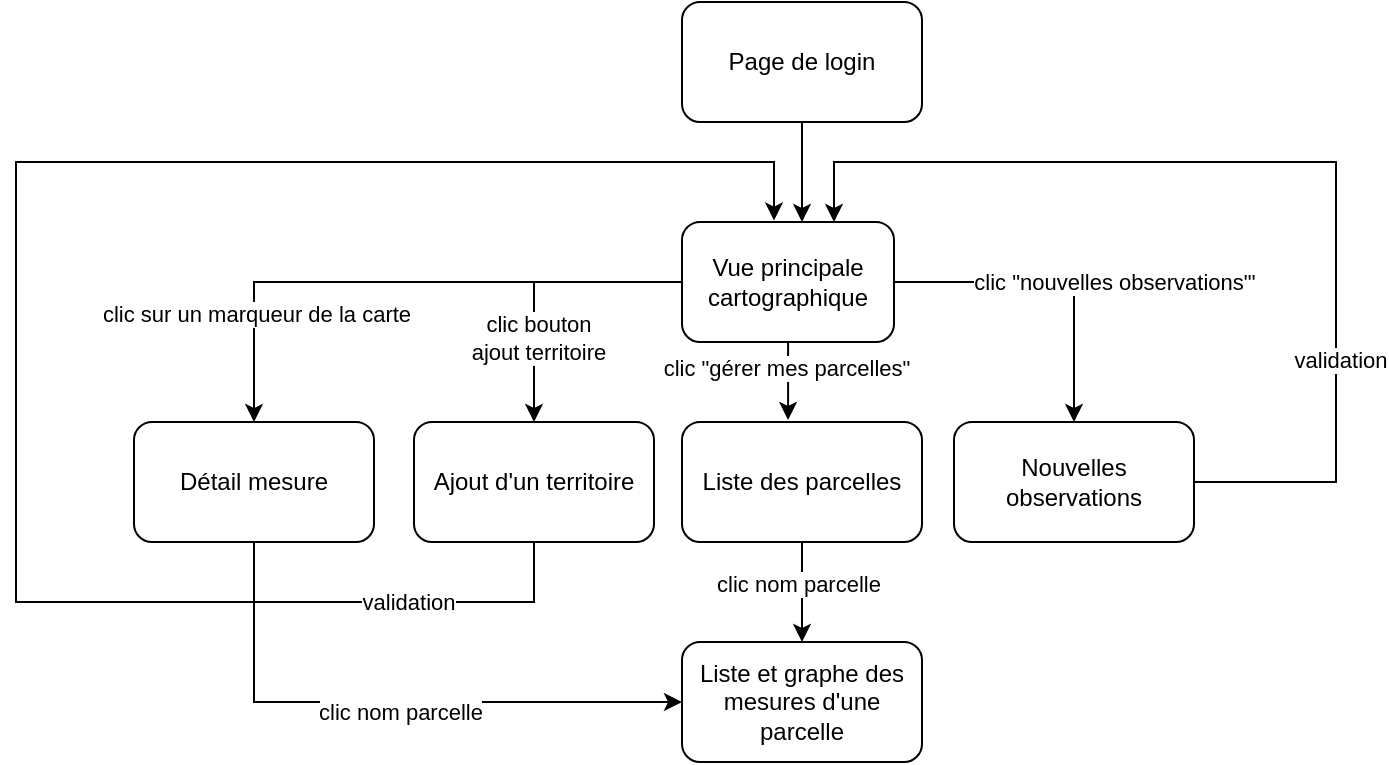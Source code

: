 <mxfile version="24.6.4" type="device">
  <diagram name="Page-1" id="vnzJw44y6QgML2__gbQV">
    <mxGraphModel dx="1434" dy="780" grid="1" gridSize="10" guides="1" tooltips="1" connect="1" arrows="1" fold="1" page="1" pageScale="1" pageWidth="827" pageHeight="1169" math="0" shadow="0">
      <root>
        <mxCell id="0" />
        <mxCell id="1" parent="0" />
        <mxCell id="GxsOPzJRhu9H5gCnXTSy-2" style="edgeStyle=orthogonalEdgeStyle;rounded=0;orthogonalLoop=1;jettySize=auto;html=1;" parent="1" source="GxsOPzJRhu9H5gCnXTSy-1" edge="1">
          <mxGeometry relative="1" as="geometry">
            <mxPoint x="474" y="240" as="targetPoint" />
          </mxGeometry>
        </mxCell>
        <mxCell id="GxsOPzJRhu9H5gCnXTSy-1" value="Page de login" style="rounded=1;whiteSpace=wrap;html=1;" parent="1" vertex="1">
          <mxGeometry x="414" y="130" width="120" height="60" as="geometry" />
        </mxCell>
        <mxCell id="GxsOPzJRhu9H5gCnXTSy-12" style="edgeStyle=orthogonalEdgeStyle;rounded=0;orthogonalLoop=1;jettySize=auto;html=1;entryX=0.5;entryY=0;entryDx=0;entryDy=0;" parent="1" source="GxsOPzJRhu9H5gCnXTSy-4" target="GxsOPzJRhu9H5gCnXTSy-5" edge="1">
          <mxGeometry relative="1" as="geometry" />
        </mxCell>
        <mxCell id="GxsOPzJRhu9H5gCnXTSy-22" value="clic bouton&lt;div&gt;ajout territoire&lt;/div&gt;" style="edgeLabel;html=1;align=center;verticalAlign=middle;resizable=0;points=[];" parent="GxsOPzJRhu9H5gCnXTSy-12" vertex="1" connectable="0">
          <mxGeometry x="0.417" y="2" relative="1" as="geometry">
            <mxPoint as="offset" />
          </mxGeometry>
        </mxCell>
        <mxCell id="GxsOPzJRhu9H5gCnXTSy-14" style="edgeStyle=orthogonalEdgeStyle;rounded=0;orthogonalLoop=1;jettySize=auto;html=1;entryX=0.5;entryY=0;entryDx=0;entryDy=0;" parent="1" source="GxsOPzJRhu9H5gCnXTSy-4" target="GxsOPzJRhu9H5gCnXTSy-6" edge="1">
          <mxGeometry relative="1" as="geometry" />
        </mxCell>
        <mxCell id="GxsOPzJRhu9H5gCnXTSy-20" value="clic &quot;nouvelles observations&quot;&#39;" style="edgeLabel;html=1;align=center;verticalAlign=middle;resizable=0;points=[];" parent="GxsOPzJRhu9H5gCnXTSy-14" vertex="1" connectable="0">
          <mxGeometry x="-0.35" y="1" relative="1" as="geometry">
            <mxPoint x="58" y="1" as="offset" />
          </mxGeometry>
        </mxCell>
        <mxCell id="GxsOPzJRhu9H5gCnXTSy-17" style="edgeStyle=orthogonalEdgeStyle;rounded=0;orthogonalLoop=1;jettySize=auto;html=1;entryX=0.5;entryY=0;entryDx=0;entryDy=0;" parent="1" source="GxsOPzJRhu9H5gCnXTSy-4" target="GxsOPzJRhu9H5gCnXTSy-11" edge="1">
          <mxGeometry relative="1" as="geometry" />
        </mxCell>
        <mxCell id="GxsOPzJRhu9H5gCnXTSy-23" value="clic sur un marqueur de la carte" style="edgeLabel;html=1;align=center;verticalAlign=middle;resizable=0;points=[];" parent="GxsOPzJRhu9H5gCnXTSy-17" vertex="1" connectable="0">
          <mxGeometry x="0.62" y="1" relative="1" as="geometry">
            <mxPoint as="offset" />
          </mxGeometry>
        </mxCell>
        <mxCell id="GxsOPzJRhu9H5gCnXTSy-4" value="Vue principale cartographique" style="rounded=1;whiteSpace=wrap;html=1;" parent="1" vertex="1">
          <mxGeometry x="414" y="240" width="106" height="60" as="geometry" />
        </mxCell>
        <mxCell id="uxa9sZ6owKt7c-W0nREw-2" style="edgeStyle=orthogonalEdgeStyle;rounded=0;orthogonalLoop=1;jettySize=auto;html=1;entryX=0.434;entryY=-0.012;entryDx=0;entryDy=0;entryPerimeter=0;" parent="1" source="GxsOPzJRhu9H5gCnXTSy-5" target="GxsOPzJRhu9H5gCnXTSy-4" edge="1">
          <mxGeometry relative="1" as="geometry">
            <mxPoint x="440" y="220" as="targetPoint" />
            <Array as="points">
              <mxPoint x="340" y="430" />
              <mxPoint x="81" y="430" />
              <mxPoint x="81" y="210" />
              <mxPoint x="460" y="210" />
            </Array>
          </mxGeometry>
        </mxCell>
        <mxCell id="uxa9sZ6owKt7c-W0nREw-4" value="validation" style="edgeLabel;html=1;align=center;verticalAlign=middle;resizable=0;points=[];" parent="uxa9sZ6owKt7c-W0nREw-2" vertex="1" connectable="0">
          <mxGeometry x="-0.796" relative="1" as="geometry">
            <mxPoint as="offset" />
          </mxGeometry>
        </mxCell>
        <mxCell id="GxsOPzJRhu9H5gCnXTSy-5" value="Ajout d&#39;un territoire" style="rounded=1;whiteSpace=wrap;html=1;" parent="1" vertex="1">
          <mxGeometry x="280" y="340" width="120" height="60" as="geometry" />
        </mxCell>
        <mxCell id="uxa9sZ6owKt7c-W0nREw-3" style="edgeStyle=orthogonalEdgeStyle;rounded=0;orthogonalLoop=1;jettySize=auto;html=1;entryX=0.717;entryY=0;entryDx=0;entryDy=0;entryPerimeter=0;exitX=1;exitY=0.5;exitDx=0;exitDy=0;" parent="1" source="GxsOPzJRhu9H5gCnXTSy-6" target="GxsOPzJRhu9H5gCnXTSy-4" edge="1">
          <mxGeometry relative="1" as="geometry">
            <mxPoint x="490" y="230" as="targetPoint" />
            <mxPoint x="680" y="370" as="sourcePoint" />
            <Array as="points">
              <mxPoint x="741" y="370" />
              <mxPoint x="741" y="210" />
              <mxPoint x="490" y="210" />
            </Array>
          </mxGeometry>
        </mxCell>
        <mxCell id="uxa9sZ6owKt7c-W0nREw-5" value="validation" style="edgeLabel;html=1;align=center;verticalAlign=middle;resizable=0;points=[];" parent="uxa9sZ6owKt7c-W0nREw-3" vertex="1" connectable="0">
          <mxGeometry x="-0.484" y="-2" relative="1" as="geometry">
            <mxPoint as="offset" />
          </mxGeometry>
        </mxCell>
        <mxCell id="GxsOPzJRhu9H5gCnXTSy-6" value="Nouvelles observations" style="rounded=1;whiteSpace=wrap;html=1;" parent="1" vertex="1">
          <mxGeometry x="550" y="340" width="120" height="60" as="geometry" />
        </mxCell>
        <mxCell id="GxsOPzJRhu9H5gCnXTSy-16" value="" style="edgeStyle=orthogonalEdgeStyle;rounded=0;orthogonalLoop=1;jettySize=auto;html=1;" parent="1" source="GxsOPzJRhu9H5gCnXTSy-7" target="GxsOPzJRhu9H5gCnXTSy-9" edge="1">
          <mxGeometry relative="1" as="geometry" />
        </mxCell>
        <mxCell id="GxsOPzJRhu9H5gCnXTSy-7" value="Liste des parcelles" style="rounded=1;whiteSpace=wrap;html=1;" parent="1" vertex="1">
          <mxGeometry x="414" y="340" width="120" height="60" as="geometry" />
        </mxCell>
        <mxCell id="GxsOPzJRhu9H5gCnXTSy-9" value="Liste et graphe des mesures d&#39;une parcelle" style="rounded=1;whiteSpace=wrap;html=1;" parent="1" vertex="1">
          <mxGeometry x="414" y="450" width="120" height="60" as="geometry" />
        </mxCell>
        <mxCell id="GxsOPzJRhu9H5gCnXTSy-18" style="edgeStyle=orthogonalEdgeStyle;rounded=0;orthogonalLoop=1;jettySize=auto;html=1;entryX=0;entryY=0.5;entryDx=0;entryDy=0;" parent="1" source="GxsOPzJRhu9H5gCnXTSy-11" target="GxsOPzJRhu9H5gCnXTSy-9" edge="1">
          <mxGeometry relative="1" as="geometry">
            <Array as="points">
              <mxPoint x="200" y="480" />
            </Array>
          </mxGeometry>
        </mxCell>
        <mxCell id="GxsOPzJRhu9H5gCnXTSy-19" value="clic nom parcelle" style="edgeLabel;html=1;align=center;verticalAlign=middle;resizable=0;points=[];" parent="GxsOPzJRhu9H5gCnXTSy-18" vertex="1" connectable="0">
          <mxGeometry x="0.041" y="-5" relative="1" as="geometry">
            <mxPoint as="offset" />
          </mxGeometry>
        </mxCell>
        <mxCell id="GxsOPzJRhu9H5gCnXTSy-11" value="Détail mesure" style="rounded=1;whiteSpace=wrap;html=1;" parent="1" vertex="1">
          <mxGeometry x="140" y="340" width="120" height="60" as="geometry" />
        </mxCell>
        <mxCell id="GxsOPzJRhu9H5gCnXTSy-15" style="edgeStyle=orthogonalEdgeStyle;rounded=0;orthogonalLoop=1;jettySize=auto;html=1;entryX=0.442;entryY=-0.017;entryDx=0;entryDy=0;entryPerimeter=0;" parent="1" source="GxsOPzJRhu9H5gCnXTSy-4" target="GxsOPzJRhu9H5gCnXTSy-7" edge="1">
          <mxGeometry relative="1" as="geometry" />
        </mxCell>
        <mxCell id="GxsOPzJRhu9H5gCnXTSy-21" value="clic &quot;gérer mes parcelles&quot;" style="edgeLabel;html=1;align=center;verticalAlign=middle;resizable=0;points=[];" parent="GxsOPzJRhu9H5gCnXTSy-15" vertex="1" connectable="0">
          <mxGeometry x="-0.333" y="-1" relative="1" as="geometry">
            <mxPoint as="offset" />
          </mxGeometry>
        </mxCell>
        <mxCell id="uxa9sZ6owKt7c-W0nREw-1" value="clic nom parcelle" style="edgeLabel;html=1;align=center;verticalAlign=middle;resizable=0;points=[];" parent="1" vertex="1" connectable="0">
          <mxGeometry x="283" y="495" as="geometry">
            <mxPoint x="189" y="-74" as="offset" />
          </mxGeometry>
        </mxCell>
      </root>
    </mxGraphModel>
  </diagram>
</mxfile>
